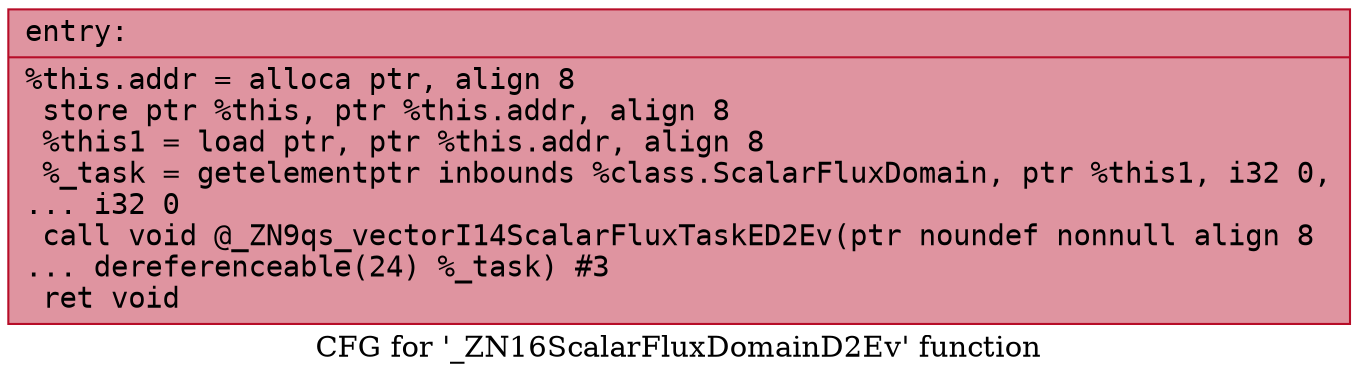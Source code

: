 digraph "CFG for '_ZN16ScalarFluxDomainD2Ev' function" {
	label="CFG for '_ZN16ScalarFluxDomainD2Ev' function";

	Node0x556c3c7697d0 [shape=record,color="#b70d28ff", style=filled, fillcolor="#b70d2870" fontname="Courier",label="{entry:\l|  %this.addr = alloca ptr, align 8\l  store ptr %this, ptr %this.addr, align 8\l  %this1 = load ptr, ptr %this.addr, align 8\l  %_task = getelementptr inbounds %class.ScalarFluxDomain, ptr %this1, i32 0,\l... i32 0\l  call void @_ZN9qs_vectorI14ScalarFluxTaskED2Ev(ptr noundef nonnull align 8\l... dereferenceable(24) %_task) #3\l  ret void\l}"];
}
